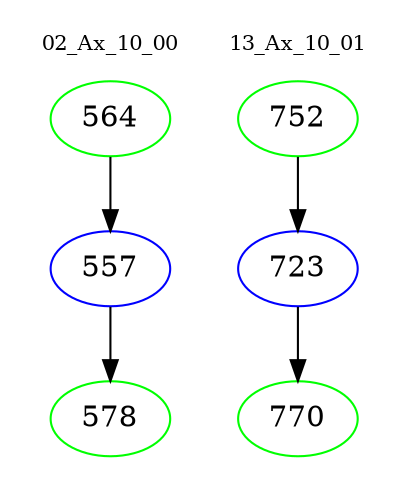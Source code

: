 digraph{
subgraph cluster_0 {
color = white
label = "02_Ax_10_00";
fontsize=10;
T0_564 [label="564", color="green"]
T0_564 -> T0_557 [color="black"]
T0_557 [label="557", color="blue"]
T0_557 -> T0_578 [color="black"]
T0_578 [label="578", color="green"]
}
subgraph cluster_1 {
color = white
label = "13_Ax_10_01";
fontsize=10;
T1_752 [label="752", color="green"]
T1_752 -> T1_723 [color="black"]
T1_723 [label="723", color="blue"]
T1_723 -> T1_770 [color="black"]
T1_770 [label="770", color="green"]
}
}
